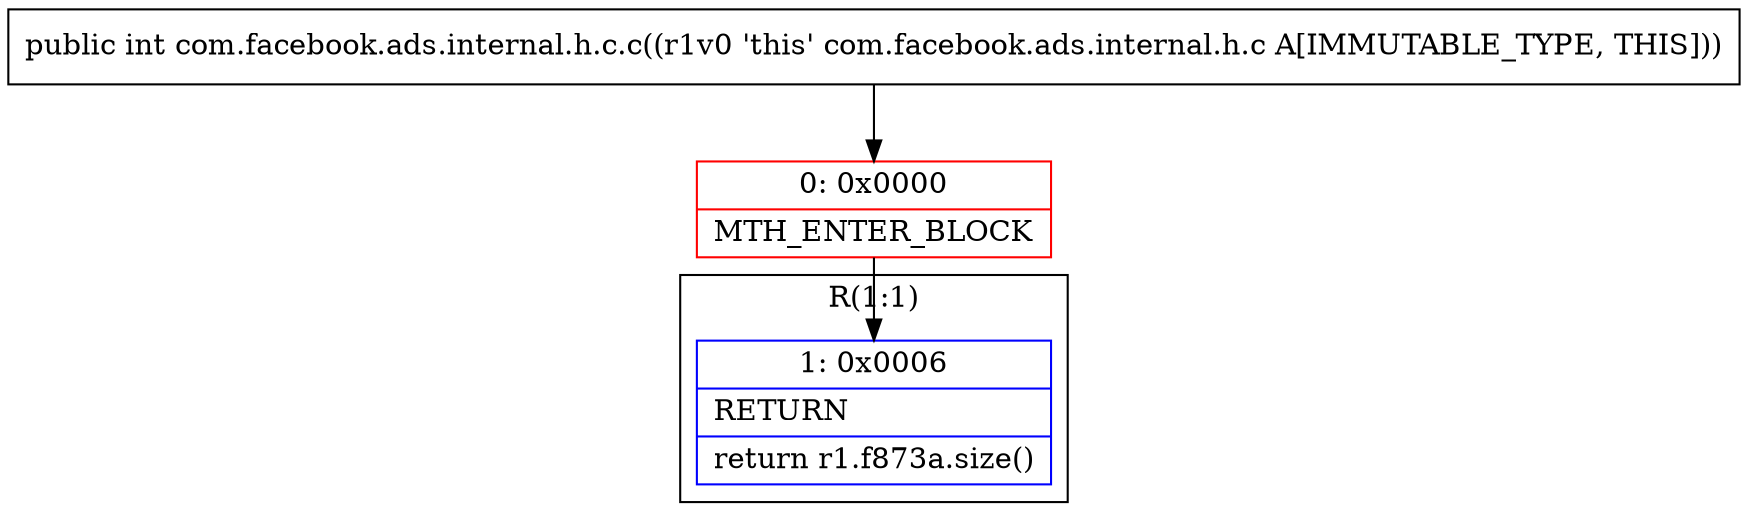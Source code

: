 digraph "CFG forcom.facebook.ads.internal.h.c.c()I" {
subgraph cluster_Region_1476168744 {
label = "R(1:1)";
node [shape=record,color=blue];
Node_1 [shape=record,label="{1\:\ 0x0006|RETURN\l|return r1.f873a.size()\l}"];
}
Node_0 [shape=record,color=red,label="{0\:\ 0x0000|MTH_ENTER_BLOCK\l}"];
MethodNode[shape=record,label="{public int com.facebook.ads.internal.h.c.c((r1v0 'this' com.facebook.ads.internal.h.c A[IMMUTABLE_TYPE, THIS])) }"];
MethodNode -> Node_0;
Node_0 -> Node_1;
}

